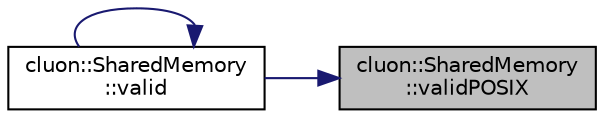 digraph "cluon::SharedMemory::validPOSIX"
{
 // LATEX_PDF_SIZE
  edge [fontname="Helvetica",fontsize="10",labelfontname="Helvetica",labelfontsize="10"];
  node [fontname="Helvetica",fontsize="10",shape=record];
  rankdir="RL";
  Node1 [label="cluon::SharedMemory\l::validPOSIX",height=0.2,width=0.4,color="black", fillcolor="grey75", style="filled", fontcolor="black",tooltip=" "];
  Node1 -> Node2 [dir="back",color="midnightblue",fontsize="10",style="solid",fontname="Helvetica"];
  Node2 [label="cluon::SharedMemory\l::valid",height=0.2,width=0.4,color="black", fillcolor="white", style="filled",URL="$classcluon_1_1SharedMemory.html#a4f0f7d384ccc838fe7886bc36978ecfa",tooltip=" "];
  Node2 -> Node2 [dir="back",color="midnightblue",fontsize="10",style="solid",fontname="Helvetica"];
}
